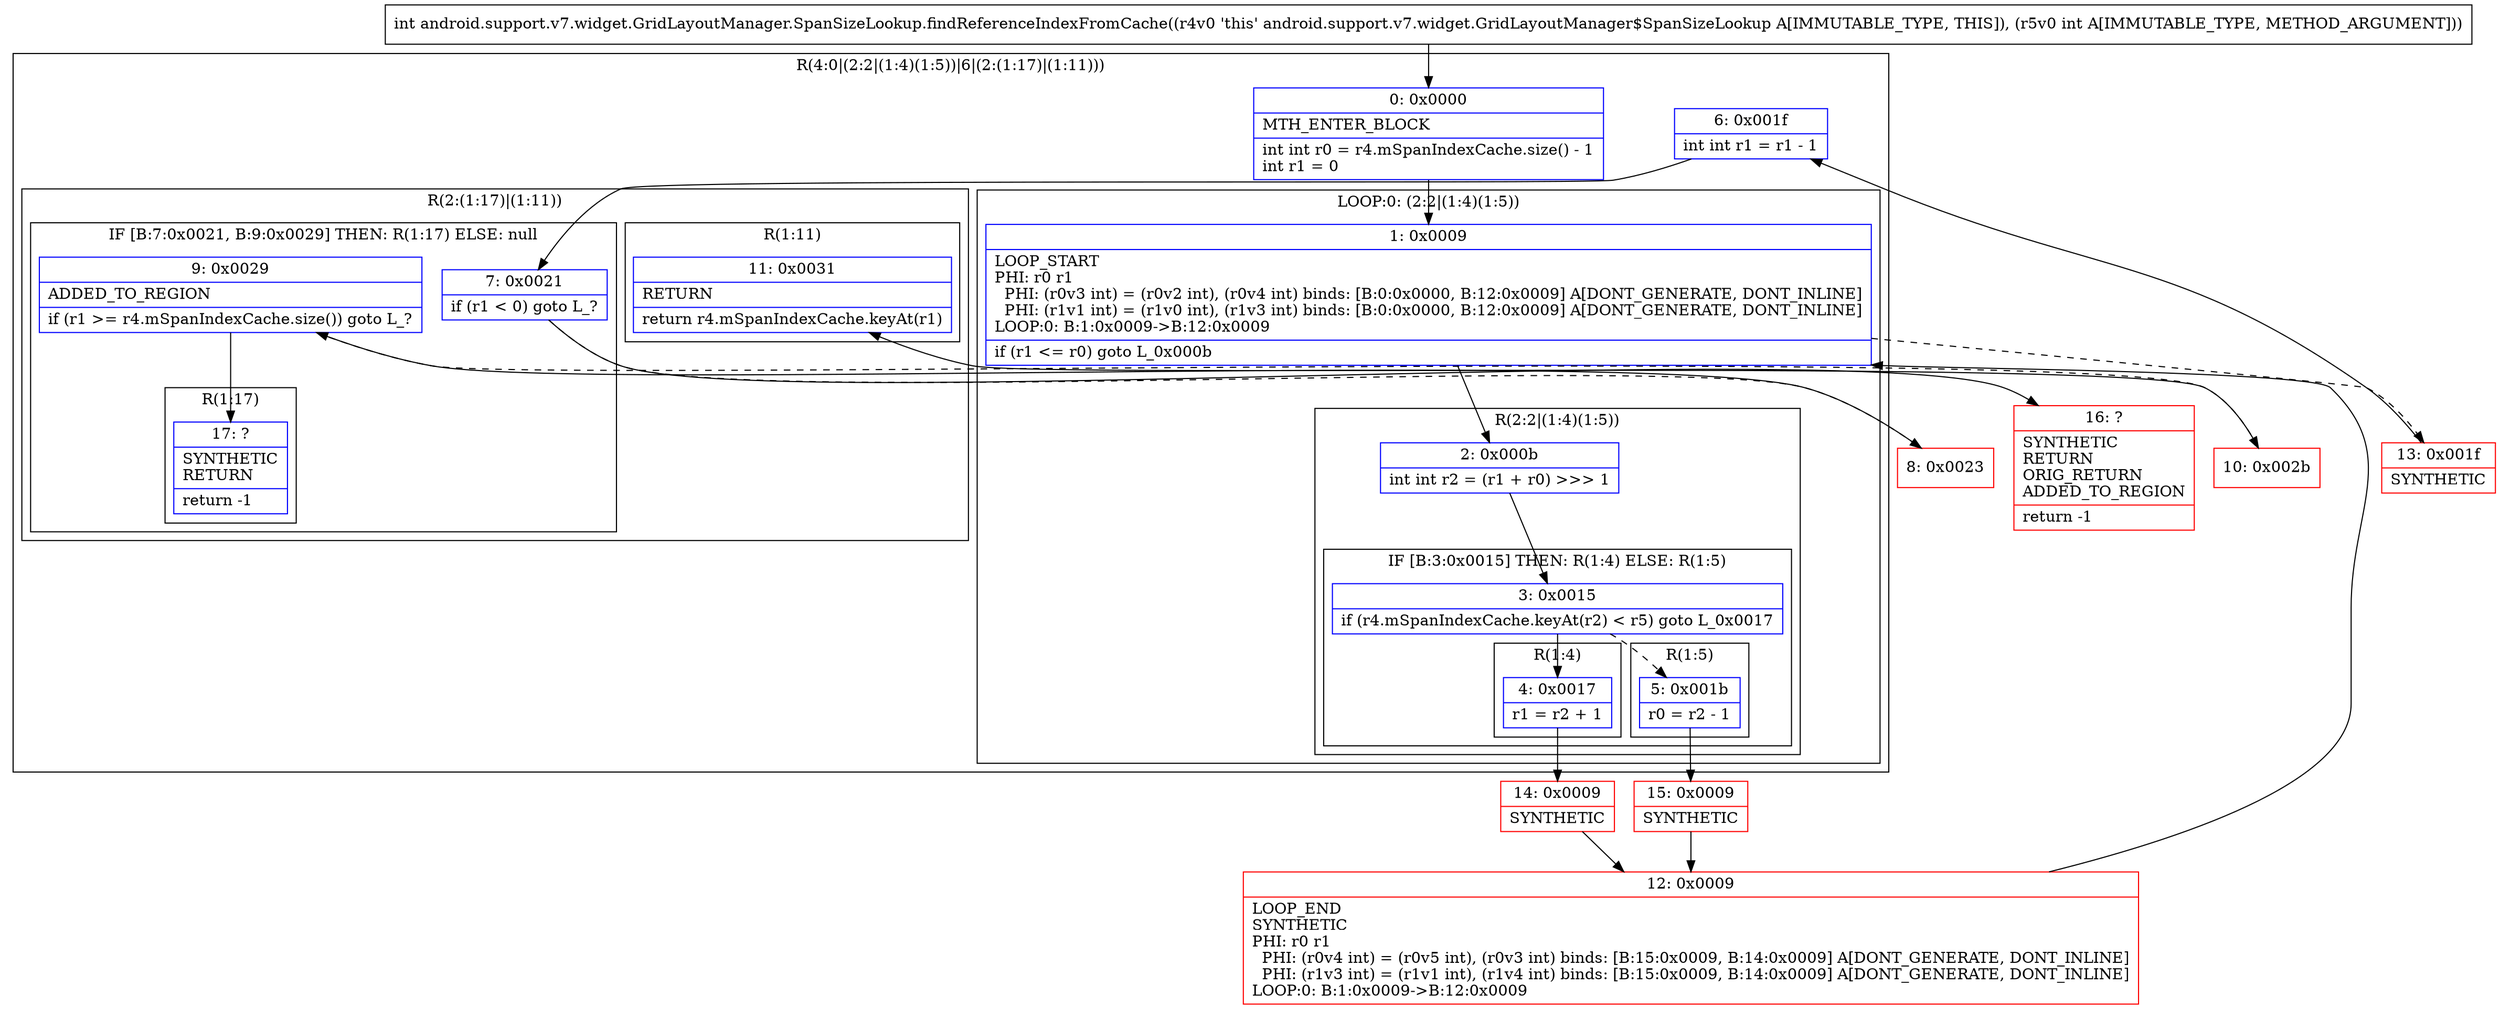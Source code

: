 digraph "CFG forandroid.support.v7.widget.GridLayoutManager.SpanSizeLookup.findReferenceIndexFromCache(I)I" {
subgraph cluster_Region_365557980 {
label = "R(4:0|(2:2|(1:4)(1:5))|6|(2:(1:17)|(1:11)))";
node [shape=record,color=blue];
Node_0 [shape=record,label="{0\:\ 0x0000|MTH_ENTER_BLOCK\l|int int r0 = r4.mSpanIndexCache.size() \- 1\lint r1 = 0\l}"];
subgraph cluster_LoopRegion_792039129 {
label = "LOOP:0: (2:2|(1:4)(1:5))";
node [shape=record,color=blue];
Node_1 [shape=record,label="{1\:\ 0x0009|LOOP_START\lPHI: r0 r1 \l  PHI: (r0v3 int) = (r0v2 int), (r0v4 int) binds: [B:0:0x0000, B:12:0x0009] A[DONT_GENERATE, DONT_INLINE]\l  PHI: (r1v1 int) = (r1v0 int), (r1v3 int) binds: [B:0:0x0000, B:12:0x0009] A[DONT_GENERATE, DONT_INLINE]\lLOOP:0: B:1:0x0009\-\>B:12:0x0009\l|if (r1 \<= r0) goto L_0x000b\l}"];
subgraph cluster_Region_1054595964 {
label = "R(2:2|(1:4)(1:5))";
node [shape=record,color=blue];
Node_2 [shape=record,label="{2\:\ 0x000b|int int r2 = (r1 + r0) \>\>\> 1\l}"];
subgraph cluster_IfRegion_869003154 {
label = "IF [B:3:0x0015] THEN: R(1:4) ELSE: R(1:5)";
node [shape=record,color=blue];
Node_3 [shape=record,label="{3\:\ 0x0015|if (r4.mSpanIndexCache.keyAt(r2) \< r5) goto L_0x0017\l}"];
subgraph cluster_Region_1687083875 {
label = "R(1:4)";
node [shape=record,color=blue];
Node_4 [shape=record,label="{4\:\ 0x0017|r1 = r2 + 1\l}"];
}
subgraph cluster_Region_1529737111 {
label = "R(1:5)";
node [shape=record,color=blue];
Node_5 [shape=record,label="{5\:\ 0x001b|r0 = r2 \- 1\l}"];
}
}
}
}
Node_6 [shape=record,label="{6\:\ 0x001f|int int r1 = r1 \- 1\l}"];
subgraph cluster_Region_1821609357 {
label = "R(2:(1:17)|(1:11))";
node [shape=record,color=blue];
subgraph cluster_IfRegion_1349239090 {
label = "IF [B:7:0x0021, B:9:0x0029] THEN: R(1:17) ELSE: null";
node [shape=record,color=blue];
Node_7 [shape=record,label="{7\:\ 0x0021|if (r1 \< 0) goto L_?\l}"];
Node_9 [shape=record,label="{9\:\ 0x0029|ADDED_TO_REGION\l|if (r1 \>= r4.mSpanIndexCache.size()) goto L_?\l}"];
subgraph cluster_Region_973831985 {
label = "R(1:17)";
node [shape=record,color=blue];
Node_17 [shape=record,label="{17\:\ ?|SYNTHETIC\lRETURN\l|return \-1\l}"];
}
}
subgraph cluster_Region_1403768480 {
label = "R(1:11)";
node [shape=record,color=blue];
Node_11 [shape=record,label="{11\:\ 0x0031|RETURN\l|return r4.mSpanIndexCache.keyAt(r1)\l}"];
}
}
}
Node_8 [shape=record,color=red,label="{8\:\ 0x0023}"];
Node_10 [shape=record,color=red,label="{10\:\ 0x002b}"];
Node_12 [shape=record,color=red,label="{12\:\ 0x0009|LOOP_END\lSYNTHETIC\lPHI: r0 r1 \l  PHI: (r0v4 int) = (r0v5 int), (r0v3 int) binds: [B:15:0x0009, B:14:0x0009] A[DONT_GENERATE, DONT_INLINE]\l  PHI: (r1v3 int) = (r1v1 int), (r1v4 int) binds: [B:15:0x0009, B:14:0x0009] A[DONT_GENERATE, DONT_INLINE]\lLOOP:0: B:1:0x0009\-\>B:12:0x0009\l}"];
Node_13 [shape=record,color=red,label="{13\:\ 0x001f|SYNTHETIC\l}"];
Node_14 [shape=record,color=red,label="{14\:\ 0x0009|SYNTHETIC\l}"];
Node_15 [shape=record,color=red,label="{15\:\ 0x0009|SYNTHETIC\l}"];
Node_16 [shape=record,color=red,label="{16\:\ ?|SYNTHETIC\lRETURN\lORIG_RETURN\lADDED_TO_REGION\l|return \-1\l}"];
MethodNode[shape=record,label="{int android.support.v7.widget.GridLayoutManager.SpanSizeLookup.findReferenceIndexFromCache((r4v0 'this' android.support.v7.widget.GridLayoutManager$SpanSizeLookup A[IMMUTABLE_TYPE, THIS]), (r5v0 int A[IMMUTABLE_TYPE, METHOD_ARGUMENT])) }"];
MethodNode -> Node_0;
Node_0 -> Node_1;
Node_1 -> Node_2;
Node_1 -> Node_13[style=dashed];
Node_2 -> Node_3;
Node_3 -> Node_4;
Node_3 -> Node_5[style=dashed];
Node_4 -> Node_14;
Node_5 -> Node_15;
Node_6 -> Node_7;
Node_7 -> Node_8[style=dashed];
Node_7 -> Node_16;
Node_9 -> Node_10[style=dashed];
Node_9 -> Node_17;
Node_8 -> Node_9;
Node_10 -> Node_11;
Node_12 -> Node_1;
Node_13 -> Node_6;
Node_14 -> Node_12;
Node_15 -> Node_12;
}

